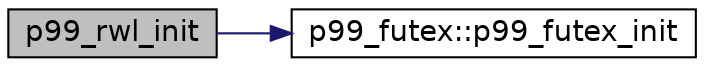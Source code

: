 digraph "p99_rwl_init"
{
 // LATEX_PDF_SIZE
  edge [fontname="Helvetica",fontsize="14",labelfontname="Helvetica",labelfontsize="14"];
  node [fontname="Helvetica",fontsize="14",shape=record];
  rankdir="LR";
  Node1 [label="p99_rwl_init",height=0.2,width=0.4,color="black", fillcolor="grey75", style="filled", fontcolor="black",tooltip="Initialize an p99_rwl object."];
  Node1 -> Node2 [color="midnightblue",fontsize="14",style="solid",fontname="Helvetica"];
  Node2 [label="p99_futex::p99_futex_init",height=0.2,width=0.4,color="black", fillcolor="white", style="filled",URL="$group__futex_ga32fa44dd0ab812e0dfdfff658fdd0552.html#ga32fa44dd0ab812e0dfdfff658fdd0552",tooltip="Initialize an p99_futex object."];
}
